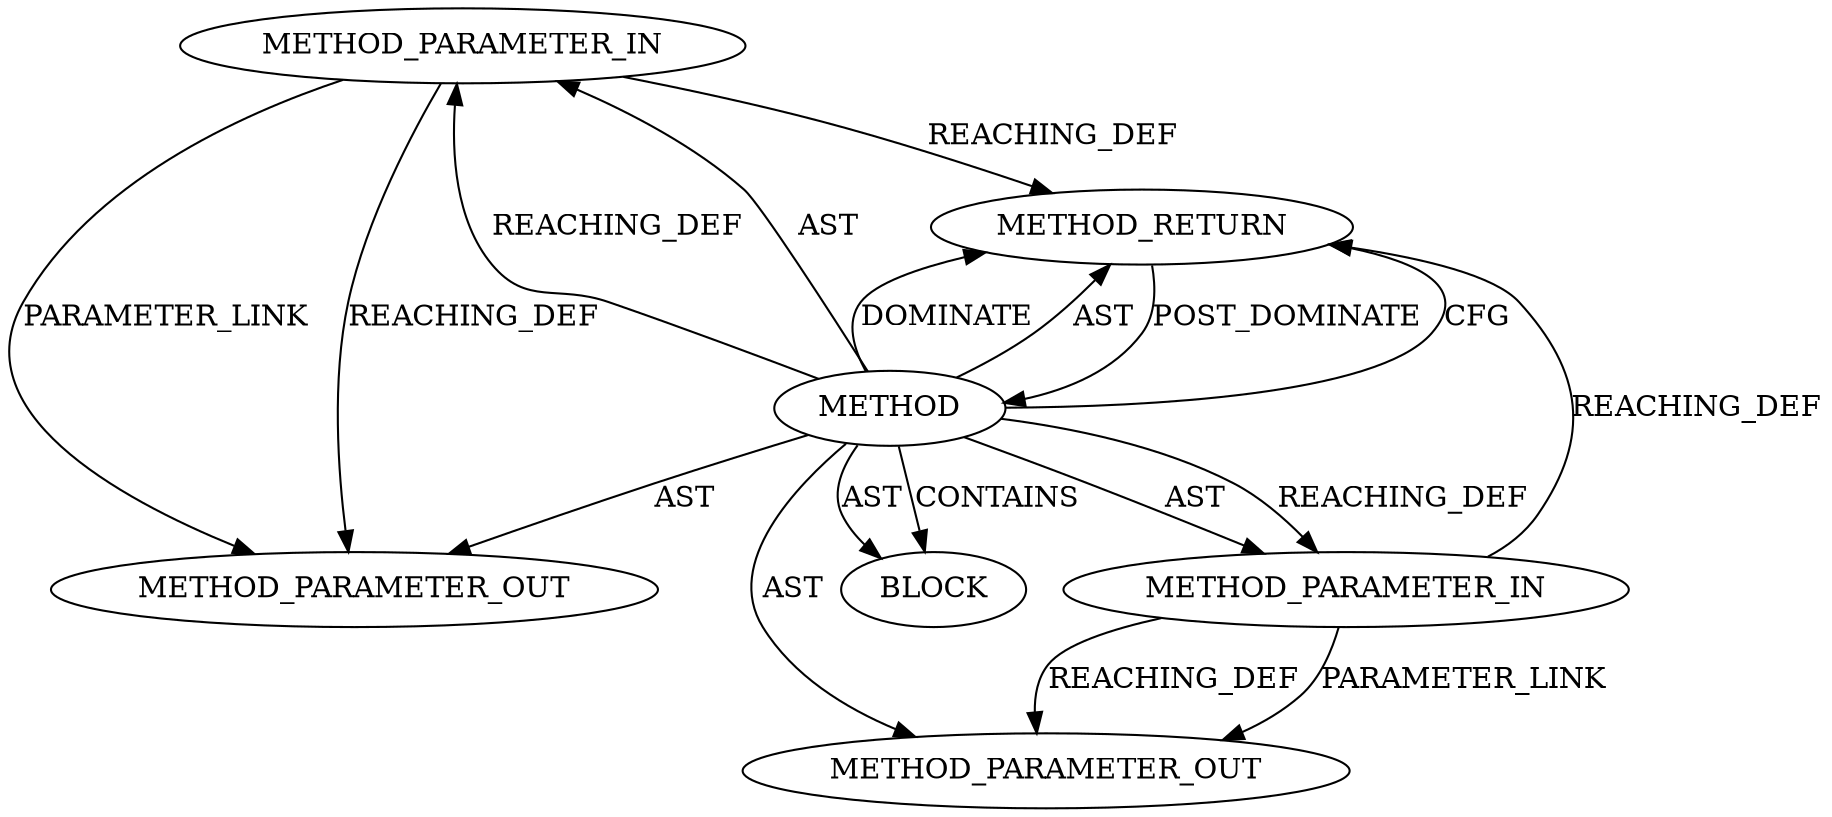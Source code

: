 digraph {
  25198 [label=METHOD_PARAMETER_IN ORDER=2 CODE="p2" IS_VARIADIC=false TYPE_FULL_NAME="ANY" EVALUATION_STRATEGY="BY_VALUE" INDEX=2 NAME="p2"]
  25199 [label=BLOCK ORDER=1 ARGUMENT_INDEX=1 CODE="<empty>" TYPE_FULL_NAME="ANY"]
  27084 [label=METHOD_PARAMETER_OUT ORDER=2 CODE="p2" IS_VARIADIC=false TYPE_FULL_NAME="ANY" EVALUATION_STRATEGY="BY_VALUE" INDEX=2 NAME="p2"]
  27083 [label=METHOD_PARAMETER_OUT ORDER=1 CODE="p1" IS_VARIADIC=false TYPE_FULL_NAME="ANY" EVALUATION_STRATEGY="BY_VALUE" INDEX=1 NAME="p1"]
  25197 [label=METHOD_PARAMETER_IN ORDER=1 CODE="p1" IS_VARIADIC=false TYPE_FULL_NAME="ANY" EVALUATION_STRATEGY="BY_VALUE" INDEX=1 NAME="p1"]
  25200 [label=METHOD_RETURN ORDER=2 CODE="RET" TYPE_FULL_NAME="ANY" EVALUATION_STRATEGY="BY_VALUE"]
  25196 [label=METHOD AST_PARENT_TYPE="NAMESPACE_BLOCK" AST_PARENT_FULL_NAME="<global>" ORDER=0 CODE="<empty>" FULL_NAME="X509_certificate_type" IS_EXTERNAL=true FILENAME="<empty>" SIGNATURE="" NAME="X509_certificate_type"]
  25200 -> 25196 [label=POST_DOMINATE ]
  25196 -> 25200 [label=CFG ]
  25196 -> 25200 [label=DOMINATE ]
  25196 -> 25197 [label=AST ]
  25196 -> 25198 [label=REACHING_DEF VARIABLE=""]
  25198 -> 27084 [label=PARAMETER_LINK ]
  25198 -> 25200 [label=REACHING_DEF VARIABLE="p2"]
  25196 -> 25198 [label=AST ]
  25197 -> 27083 [label=REACHING_DEF VARIABLE="p1"]
  25197 -> 25200 [label=REACHING_DEF VARIABLE="p1"]
  25196 -> 25200 [label=AST ]
  25196 -> 27084 [label=AST ]
  25196 -> 25199 [label=CONTAINS ]
  25198 -> 27084 [label=REACHING_DEF VARIABLE="p2"]
  25196 -> 25197 [label=REACHING_DEF VARIABLE=""]
  25197 -> 27083 [label=PARAMETER_LINK ]
  25196 -> 27083 [label=AST ]
  25196 -> 25199 [label=AST ]
}

